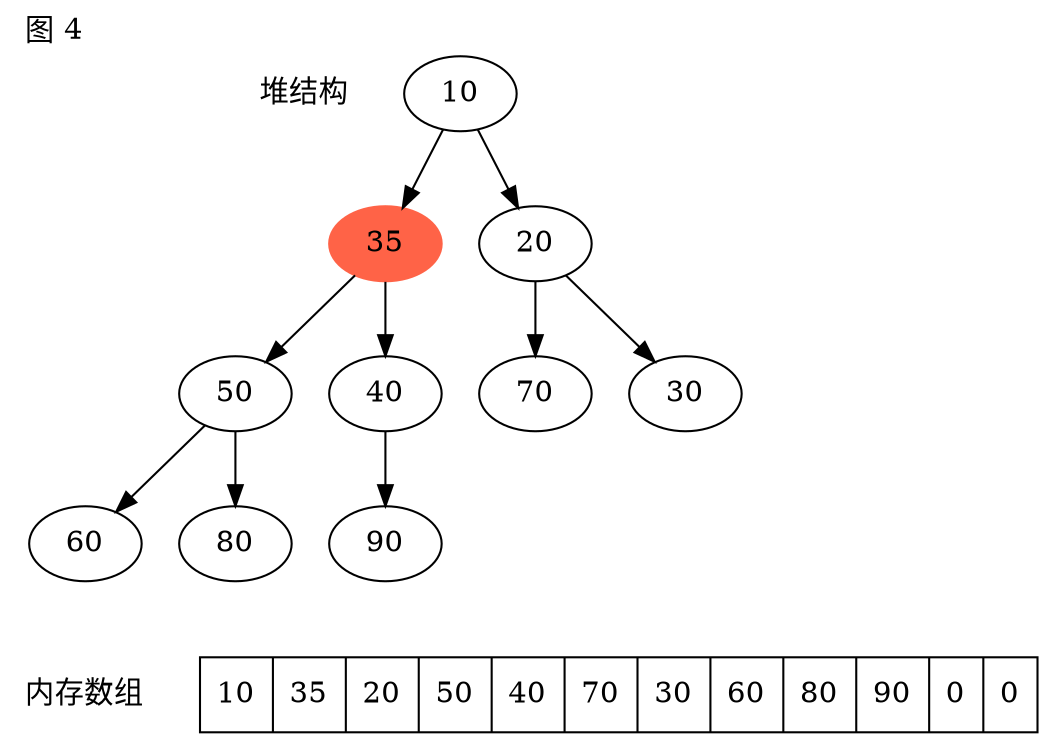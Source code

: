 digraph g{
label="图 4";
labeljust=l;
labelloc=t;

{
l1[label="堆结构",shape="plaintext"];
n0[label=10];
n1[label=35,style = filled,color="tomato"];
n2[label=20];
n3[label=50];
n4[label=40];
n5[label=70];
n6[label=30];
n7[label=60];
n8[label=80];
n9[label=90];
n0->{n1,n2};
n1->{n3,n4};
n2->{n5,n6};
n3->{n7,n8};
n4->n9;
}

{
rank="sink";
l2[label="内存数组",shape="plaintext"];
arr[label="10 | 35 | 20 | 50 | 40 | 70 | 30 | 60 | 80 | 90 | 0 | 0 ", shape="record"];
}

}

